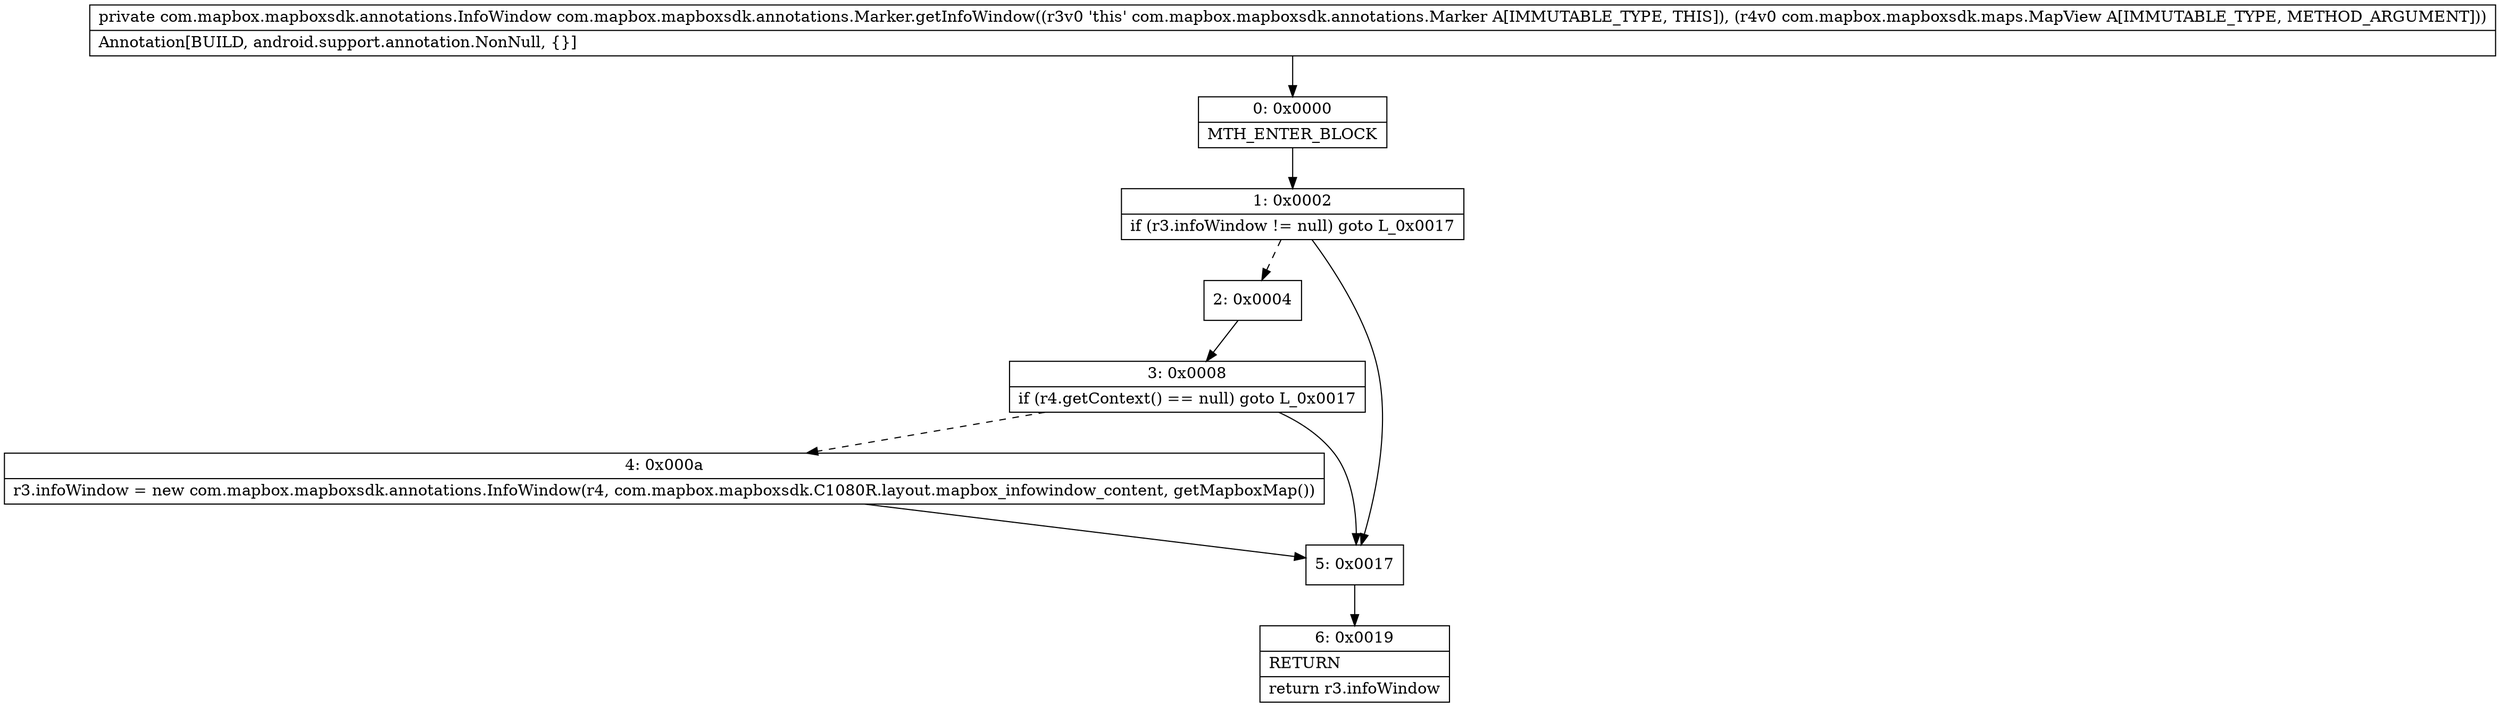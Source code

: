 digraph "CFG forcom.mapbox.mapboxsdk.annotations.Marker.getInfoWindow(Lcom\/mapbox\/mapboxsdk\/maps\/MapView;)Lcom\/mapbox\/mapboxsdk\/annotations\/InfoWindow;" {
Node_0 [shape=record,label="{0\:\ 0x0000|MTH_ENTER_BLOCK\l}"];
Node_1 [shape=record,label="{1\:\ 0x0002|if (r3.infoWindow != null) goto L_0x0017\l}"];
Node_2 [shape=record,label="{2\:\ 0x0004}"];
Node_3 [shape=record,label="{3\:\ 0x0008|if (r4.getContext() == null) goto L_0x0017\l}"];
Node_4 [shape=record,label="{4\:\ 0x000a|r3.infoWindow = new com.mapbox.mapboxsdk.annotations.InfoWindow(r4, com.mapbox.mapboxsdk.C1080R.layout.mapbox_infowindow_content, getMapboxMap())\l}"];
Node_5 [shape=record,label="{5\:\ 0x0017}"];
Node_6 [shape=record,label="{6\:\ 0x0019|RETURN\l|return r3.infoWindow\l}"];
MethodNode[shape=record,label="{private com.mapbox.mapboxsdk.annotations.InfoWindow com.mapbox.mapboxsdk.annotations.Marker.getInfoWindow((r3v0 'this' com.mapbox.mapboxsdk.annotations.Marker A[IMMUTABLE_TYPE, THIS]), (r4v0 com.mapbox.mapboxsdk.maps.MapView A[IMMUTABLE_TYPE, METHOD_ARGUMENT]))  | Annotation[BUILD, android.support.annotation.NonNull, \{\}]\l}"];
MethodNode -> Node_0;
Node_0 -> Node_1;
Node_1 -> Node_2[style=dashed];
Node_1 -> Node_5;
Node_2 -> Node_3;
Node_3 -> Node_4[style=dashed];
Node_3 -> Node_5;
Node_4 -> Node_5;
Node_5 -> Node_6;
}


